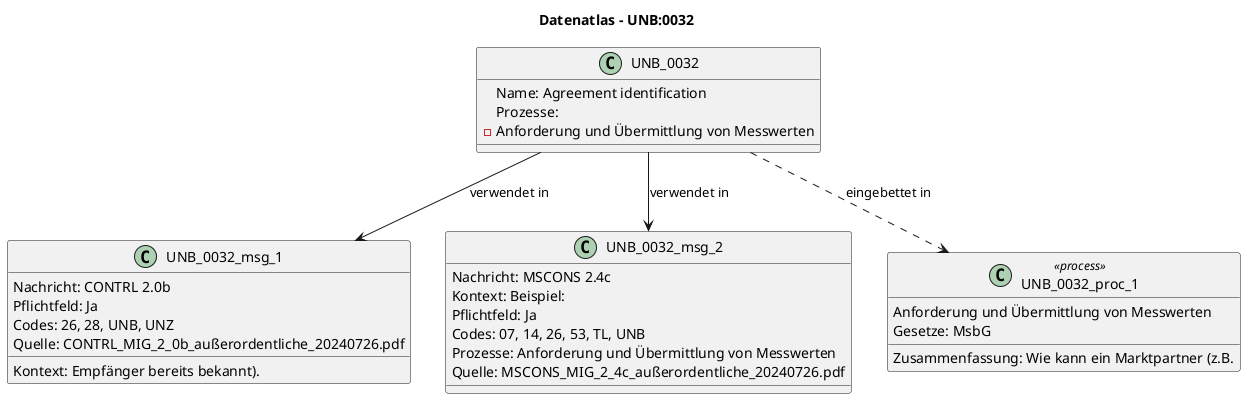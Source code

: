 @startuml
title Datenatlas – UNB:0032
class UNB_0032 {
  Name: Agreement identification
  Prozesse:
    - Anforderung und Übermittlung von Messwerten
}
class UNB_0032_msg_1 {
  Nachricht: CONTRL 2.0b
  Kontext: Empfänger bereits bekannt).
  Pflichtfeld: Ja
  Codes: 26, 28, UNB, UNZ
  Quelle: CONTRL_MIG_2_0b_außerordentliche_20240726.pdf
}
UNB_0032 --> UNB_0032_msg_1 : verwendet in
class UNB_0032_msg_2 {
  Nachricht: MSCONS 2.4c
  Kontext: Beispiel:
  Pflichtfeld: Ja
  Codes: 07, 14, 26, 53, TL, UNB
  Prozesse: Anforderung und Übermittlung von Messwerten
  Quelle: MSCONS_MIG_2_4c_außerordentliche_20240726.pdf
}
UNB_0032 --> UNB_0032_msg_2 : verwendet in
class UNB_0032_proc_1 <<process>> {
  Anforderung und Übermittlung von Messwerten
  Gesetze: MsbG
  Zusammenfassung: Wie kann ein Marktpartner (z.B.
}
UNB_0032 ..> UNB_0032_proc_1 : eingebettet in
@enduml